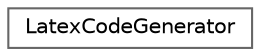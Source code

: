 digraph "Graphical Class Hierarchy"
{
 // INTERACTIVE_SVG=YES
 // LATEX_PDF_SIZE
  bgcolor="transparent";
  edge [fontname=Helvetica,fontsize=10,labelfontname=Helvetica,labelfontsize=10];
  node [fontname=Helvetica,fontsize=10,shape=box,height=0.2,width=0.4];
  rankdir="LR";
  Node0 [label="LatexCodeGenerator",height=0.2,width=0.4,color="grey40", fillcolor="white", style="filled",URL="$d0/d37/class_latex_code_generator.html",tooltip="Generator for LaTeX code fragments."];
}
